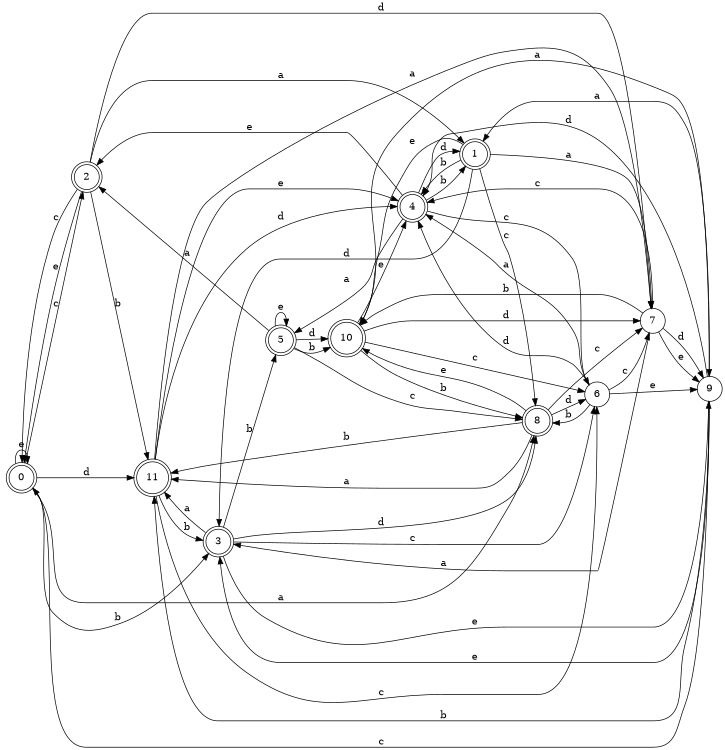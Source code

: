 digraph n10_4 {
__start0 [label="" shape="none"];

rankdir=LR;
size="8,5";

s0 [style="rounded,filled", color="black", fillcolor="white" shape="doublecircle", label="0"];
s1 [style="rounded,filled", color="black", fillcolor="white" shape="doublecircle", label="1"];
s2 [style="rounded,filled", color="black", fillcolor="white" shape="doublecircle", label="2"];
s3 [style="rounded,filled", color="black", fillcolor="white" shape="doublecircle", label="3"];
s4 [style="rounded,filled", color="black", fillcolor="white" shape="doublecircle", label="4"];
s5 [style="rounded,filled", color="black", fillcolor="white" shape="doublecircle", label="5"];
s6 [style="filled", color="black", fillcolor="white" shape="circle", label="6"];
s7 [style="filled", color="black", fillcolor="white" shape="circle", label="7"];
s8 [style="rounded,filled", color="black", fillcolor="white" shape="doublecircle", label="8"];
s9 [style="filled", color="black", fillcolor="white" shape="circle", label="9"];
s10 [style="rounded,filled", color="black", fillcolor="white" shape="doublecircle", label="10"];
s11 [style="rounded,filled", color="black", fillcolor="white" shape="doublecircle", label="11"];
s0 -> s8 [label="a"];
s0 -> s3 [label="b"];
s0 -> s2 [label="c"];
s0 -> s11 [label="d"];
s0 -> s0 [label="e"];
s1 -> s7 [label="a"];
s1 -> s4 [label="b"];
s1 -> s8 [label="c"];
s1 -> s3 [label="d"];
s1 -> s10 [label="e"];
s2 -> s1 [label="a"];
s2 -> s11 [label="b"];
s2 -> s0 [label="c"];
s2 -> s7 [label="d"];
s2 -> s0 [label="e"];
s3 -> s11 [label="a"];
s3 -> s5 [label="b"];
s3 -> s6 [label="c"];
s3 -> s8 [label="d"];
s3 -> s9 [label="e"];
s4 -> s5 [label="a"];
s4 -> s1 [label="b"];
s4 -> s6 [label="c"];
s4 -> s1 [label="d"];
s4 -> s2 [label="e"];
s5 -> s2 [label="a"];
s5 -> s10 [label="b"];
s5 -> s8 [label="c"];
s5 -> s10 [label="d"];
s5 -> s5 [label="e"];
s6 -> s4 [label="a"];
s6 -> s8 [label="b"];
s6 -> s7 [label="c"];
s6 -> s4 [label="d"];
s6 -> s9 [label="e"];
s7 -> s3 [label="a"];
s7 -> s10 [label="b"];
s7 -> s4 [label="c"];
s7 -> s9 [label="d"];
s7 -> s9 [label="e"];
s8 -> s11 [label="a"];
s8 -> s11 [label="b"];
s8 -> s7 [label="c"];
s8 -> s6 [label="d"];
s8 -> s10 [label="e"];
s9 -> s1 [label="a"];
s9 -> s11 [label="b"];
s9 -> s0 [label="c"];
s9 -> s4 [label="d"];
s9 -> s3 [label="e"];
s10 -> s9 [label="a"];
s10 -> s8 [label="b"];
s10 -> s6 [label="c"];
s10 -> s7 [label="d"];
s10 -> s4 [label="e"];
s11 -> s7 [label="a"];
s11 -> s3 [label="b"];
s11 -> s6 [label="c"];
s11 -> s4 [label="d"];
s11 -> s4 [label="e"];

}